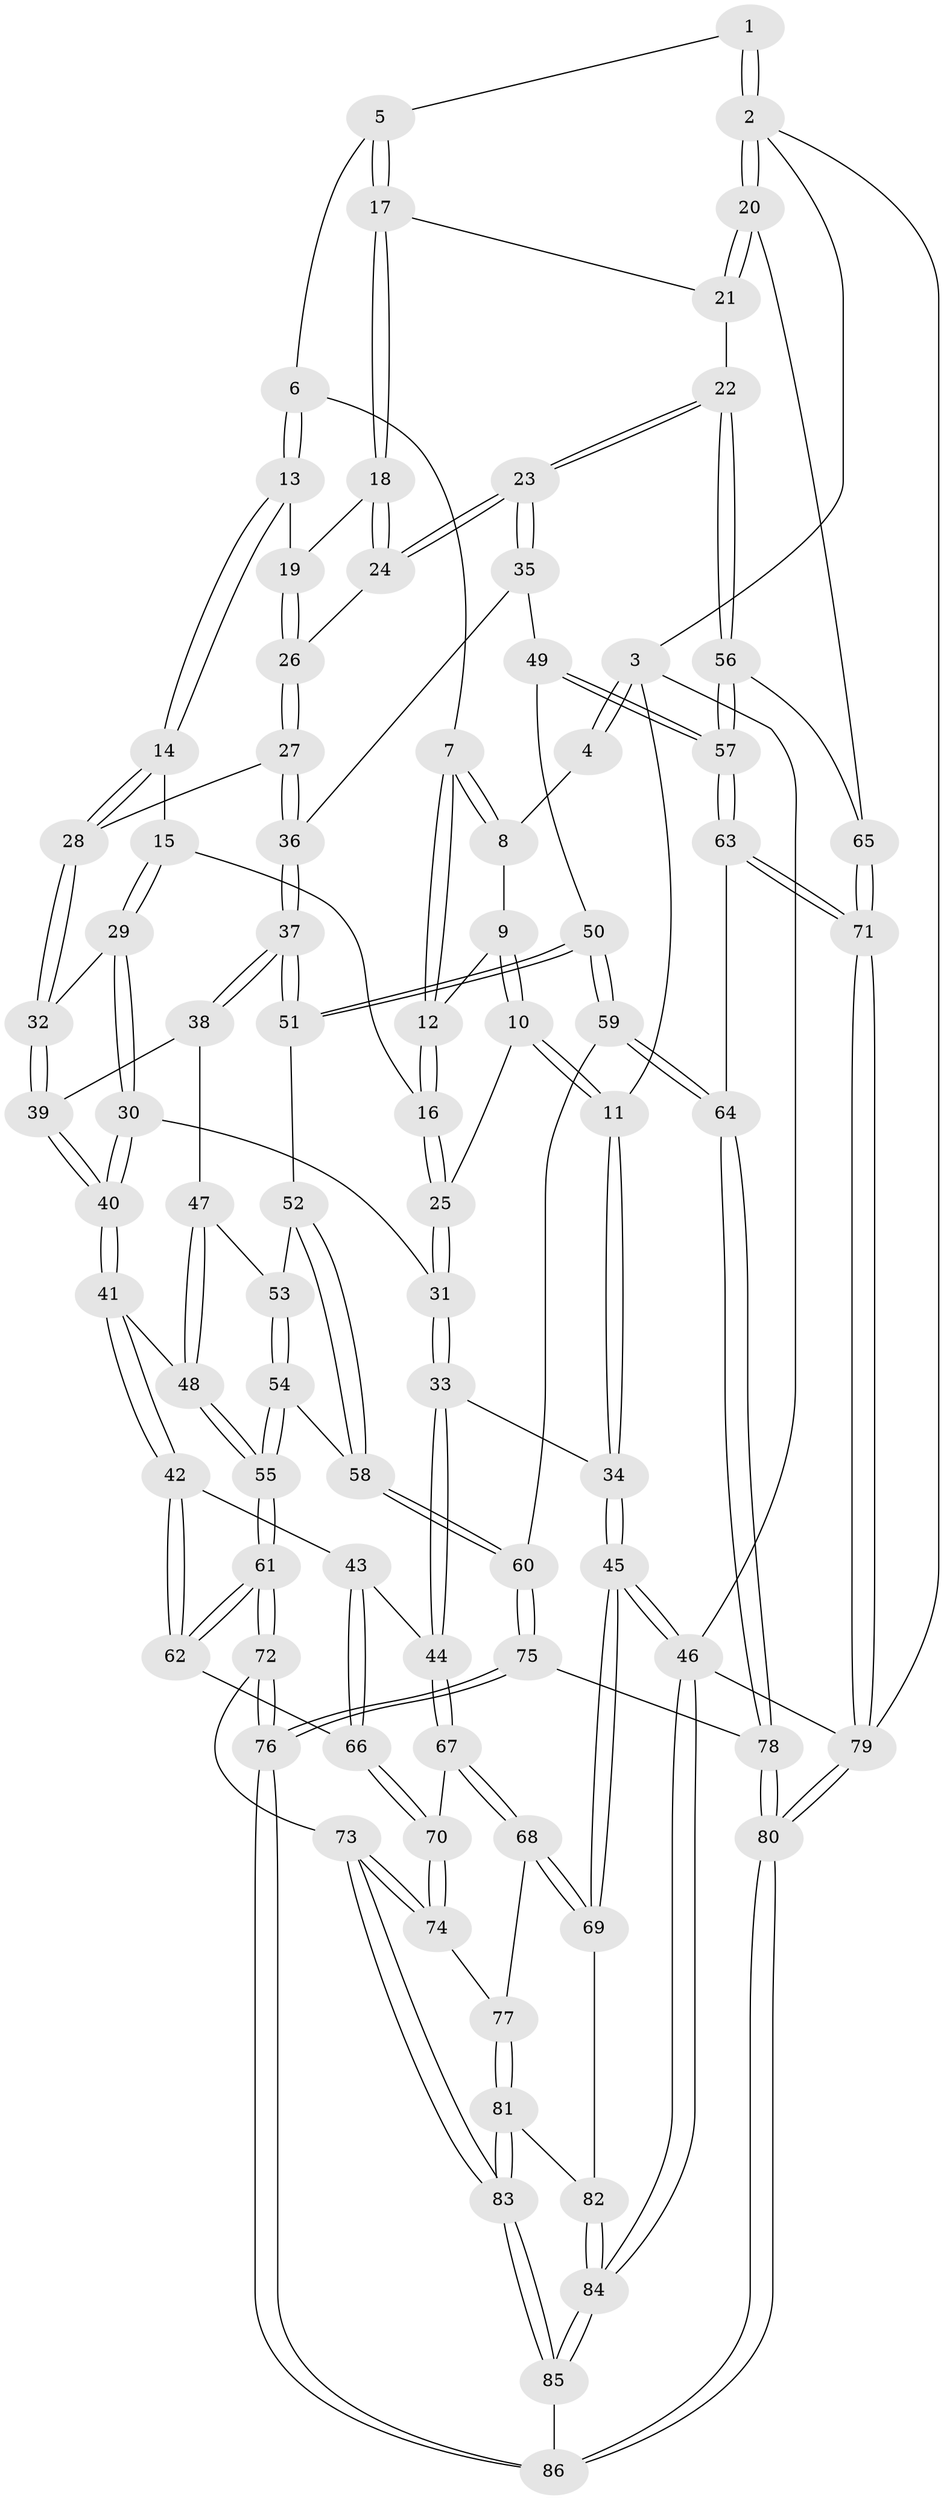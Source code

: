 // coarse degree distribution, {7: 0.037037037037037035, 3: 0.4074074074074074, 5: 0.07407407407407407, 4: 0.4074074074074074, 2: 0.07407407407407407}
// Generated by graph-tools (version 1.1) at 2025/54/03/04/25 22:54:19]
// undirected, 86 vertices, 212 edges
graph export_dot {
  node [color=gray90,style=filled];
  1 [pos="+0.7286557890574292+0"];
  2 [pos="+1+0"];
  3 [pos="+0+0"];
  4 [pos="+0.2951101810529685+0"];
  5 [pos="+0.7255248954864026+0.05155894690097962"];
  6 [pos="+0.570129948324106+0.12084129471765591"];
  7 [pos="+0.5479235067229372+0.11972660083955672"];
  8 [pos="+0.3814359541202368+0"];
  9 [pos="+0.3886749741823229+0.1468074964257914"];
  10 [pos="+0.22725193280507736+0.259315739610304"];
  11 [pos="+0+0"];
  12 [pos="+0.45289593211173995+0.1998167672981848"];
  13 [pos="+0.5730110011833024+0.27272297477624924"];
  14 [pos="+0.544860435204468+0.3233050910199028"];
  15 [pos="+0.47201559711803265+0.2853155194803345"];
  16 [pos="+0.4537892024077968+0.26866960206909746"];
  17 [pos="+0.7406870087235062+0.07666881096372222"];
  18 [pos="+0.7462320071208094+0.1495590206266513"];
  19 [pos="+0.70042319103874+0.21563113643379772"];
  20 [pos="+1+0"];
  21 [pos="+0.9106474242607369+0.1125985570695159"];
  22 [pos="+1+0.40536905059124767"];
  23 [pos="+1+0.4047103322628865"];
  24 [pos="+0.8650757087462024+0.3239804502315848"];
  25 [pos="+0.2558170092671747+0.3045631404213116"];
  26 [pos="+0.6798543201537772+0.38327565049558343"];
  27 [pos="+0.6736109077302561+0.3887723721224971"];
  28 [pos="+0.5625670458224934+0.36363597823689436"];
  29 [pos="+0.3945791310396506+0.4021058419612985"];
  30 [pos="+0.3192018173944549+0.41968110088300775"];
  31 [pos="+0.26633303404981284+0.3968994085613142"];
  32 [pos="+0.522042091960559+0.4266595233632985"];
  33 [pos="+0.15299174059160184+0.5460646022987196"];
  34 [pos="+0+0.4345236878413831"];
  35 [pos="+0.9032200553859732+0.48047984161261886"];
  36 [pos="+0.7078179392727625+0.5088140149675554"];
  37 [pos="+0.6909168053000013+0.5442278007635472"];
  38 [pos="+0.5175956693875706+0.48294836139440117"];
  39 [pos="+0.5145136515192996+0.4757176815008981"];
  40 [pos="+0.38972617739078436+0.5076958976848177"];
  41 [pos="+0.38376245151062327+0.5933309866775898"];
  42 [pos="+0.373491297138669+0.6027079891596524"];
  43 [pos="+0.2651256909065954+0.6192483971117553"];
  44 [pos="+0.1687707716256309+0.583196787300698"];
  45 [pos="+0+0.8580107045477958"];
  46 [pos="+0+1"];
  47 [pos="+0.5162186339668271+0.5550399247152296"];
  48 [pos="+0.4876668442126054+0.6044407471221483"];
  49 [pos="+0.8427397811500957+0.5821490692235234"];
  50 [pos="+0.7217525577951842+0.6053262651959846"];
  51 [pos="+0.6890587854474555+0.5608607947816708"];
  52 [pos="+0.6837294719883014+0.5644023460306403"];
  53 [pos="+0.5869680327427043+0.5793088031461326"];
  54 [pos="+0.5399699248898799+0.7126983567163901"];
  55 [pos="+0.5368206504817912+0.7132250981781363"];
  56 [pos="+1+0.41805991779325014"];
  57 [pos="+0.8375387219923606+0.7233828402954012"];
  58 [pos="+0.5756706901312401+0.7122277561119454"];
  59 [pos="+0.7847132516954519+0.7692384024728378"];
  60 [pos="+0.6937548931030173+0.7692162424256367"];
  61 [pos="+0.4748748989167479+0.7774082251544009"];
  62 [pos="+0.40989475065220043+0.7311671369678825"];
  63 [pos="+0.8137583976026466+0.7682548531587664"];
  64 [pos="+0.7864410437430628+0.7701935571918366"];
  65 [pos="+1+0.4193423694010537"];
  66 [pos="+0.31219251133347586+0.7352686745633762"];
  67 [pos="+0.1391380387332739+0.6885061081423098"];
  68 [pos="+0.08581642268615082+0.8013525283644304"];
  69 [pos="+0.04257482269079809+0.8215484515738154"];
  70 [pos="+0.2936460525643862+0.7662435565710701"];
  71 [pos="+1+1"];
  72 [pos="+0.4617630861712196+0.8989082667948651"];
  73 [pos="+0.29629337800055144+0.876828166203044"];
  74 [pos="+0.2743914605023283+0.8594543143831788"];
  75 [pos="+0.5589265788213259+0.9167243681724961"];
  76 [pos="+0.48444447884030795+0.9342893702101175"];
  77 [pos="+0.20437167028074937+0.8531144819872553"];
  78 [pos="+0.7295419256306221+0.9492496548067145"];
  79 [pos="+1+1"];
  80 [pos="+0.8757252289255139+1"];
  81 [pos="+0.18752872783206798+0.9387883029588114"];
  82 [pos="+0.12183031545822329+0.9894557028386228"];
  83 [pos="+0.24439273724316204+1"];
  84 [pos="+0.16574835381912065+1"];
  85 [pos="+0.22194336099005643+1"];
  86 [pos="+0.4701697116970586+1"];
  1 -- 2;
  1 -- 2;
  1 -- 5;
  2 -- 3;
  2 -- 20;
  2 -- 20;
  2 -- 79;
  3 -- 4;
  3 -- 4;
  3 -- 11;
  3 -- 46;
  4 -- 8;
  5 -- 6;
  5 -- 17;
  5 -- 17;
  6 -- 7;
  6 -- 13;
  6 -- 13;
  7 -- 8;
  7 -- 8;
  7 -- 12;
  7 -- 12;
  8 -- 9;
  9 -- 10;
  9 -- 10;
  9 -- 12;
  10 -- 11;
  10 -- 11;
  10 -- 25;
  11 -- 34;
  11 -- 34;
  12 -- 16;
  12 -- 16;
  13 -- 14;
  13 -- 14;
  13 -- 19;
  14 -- 15;
  14 -- 28;
  14 -- 28;
  15 -- 16;
  15 -- 29;
  15 -- 29;
  16 -- 25;
  16 -- 25;
  17 -- 18;
  17 -- 18;
  17 -- 21;
  18 -- 19;
  18 -- 24;
  18 -- 24;
  19 -- 26;
  19 -- 26;
  20 -- 21;
  20 -- 21;
  20 -- 65;
  21 -- 22;
  22 -- 23;
  22 -- 23;
  22 -- 56;
  22 -- 56;
  23 -- 24;
  23 -- 24;
  23 -- 35;
  23 -- 35;
  24 -- 26;
  25 -- 31;
  25 -- 31;
  26 -- 27;
  26 -- 27;
  27 -- 28;
  27 -- 36;
  27 -- 36;
  28 -- 32;
  28 -- 32;
  29 -- 30;
  29 -- 30;
  29 -- 32;
  30 -- 31;
  30 -- 40;
  30 -- 40;
  31 -- 33;
  31 -- 33;
  32 -- 39;
  32 -- 39;
  33 -- 34;
  33 -- 44;
  33 -- 44;
  34 -- 45;
  34 -- 45;
  35 -- 36;
  35 -- 49;
  36 -- 37;
  36 -- 37;
  37 -- 38;
  37 -- 38;
  37 -- 51;
  37 -- 51;
  38 -- 39;
  38 -- 47;
  39 -- 40;
  39 -- 40;
  40 -- 41;
  40 -- 41;
  41 -- 42;
  41 -- 42;
  41 -- 48;
  42 -- 43;
  42 -- 62;
  42 -- 62;
  43 -- 44;
  43 -- 66;
  43 -- 66;
  44 -- 67;
  44 -- 67;
  45 -- 46;
  45 -- 46;
  45 -- 69;
  45 -- 69;
  46 -- 84;
  46 -- 84;
  46 -- 79;
  47 -- 48;
  47 -- 48;
  47 -- 53;
  48 -- 55;
  48 -- 55;
  49 -- 50;
  49 -- 57;
  49 -- 57;
  50 -- 51;
  50 -- 51;
  50 -- 59;
  50 -- 59;
  51 -- 52;
  52 -- 53;
  52 -- 58;
  52 -- 58;
  53 -- 54;
  53 -- 54;
  54 -- 55;
  54 -- 55;
  54 -- 58;
  55 -- 61;
  55 -- 61;
  56 -- 57;
  56 -- 57;
  56 -- 65;
  57 -- 63;
  57 -- 63;
  58 -- 60;
  58 -- 60;
  59 -- 60;
  59 -- 64;
  59 -- 64;
  60 -- 75;
  60 -- 75;
  61 -- 62;
  61 -- 62;
  61 -- 72;
  61 -- 72;
  62 -- 66;
  63 -- 64;
  63 -- 71;
  63 -- 71;
  64 -- 78;
  64 -- 78;
  65 -- 71;
  65 -- 71;
  66 -- 70;
  66 -- 70;
  67 -- 68;
  67 -- 68;
  67 -- 70;
  68 -- 69;
  68 -- 69;
  68 -- 77;
  69 -- 82;
  70 -- 74;
  70 -- 74;
  71 -- 79;
  71 -- 79;
  72 -- 73;
  72 -- 76;
  72 -- 76;
  73 -- 74;
  73 -- 74;
  73 -- 83;
  73 -- 83;
  74 -- 77;
  75 -- 76;
  75 -- 76;
  75 -- 78;
  76 -- 86;
  76 -- 86;
  77 -- 81;
  77 -- 81;
  78 -- 80;
  78 -- 80;
  79 -- 80;
  79 -- 80;
  80 -- 86;
  80 -- 86;
  81 -- 82;
  81 -- 83;
  81 -- 83;
  82 -- 84;
  82 -- 84;
  83 -- 85;
  83 -- 85;
  84 -- 85;
  84 -- 85;
  85 -- 86;
}
